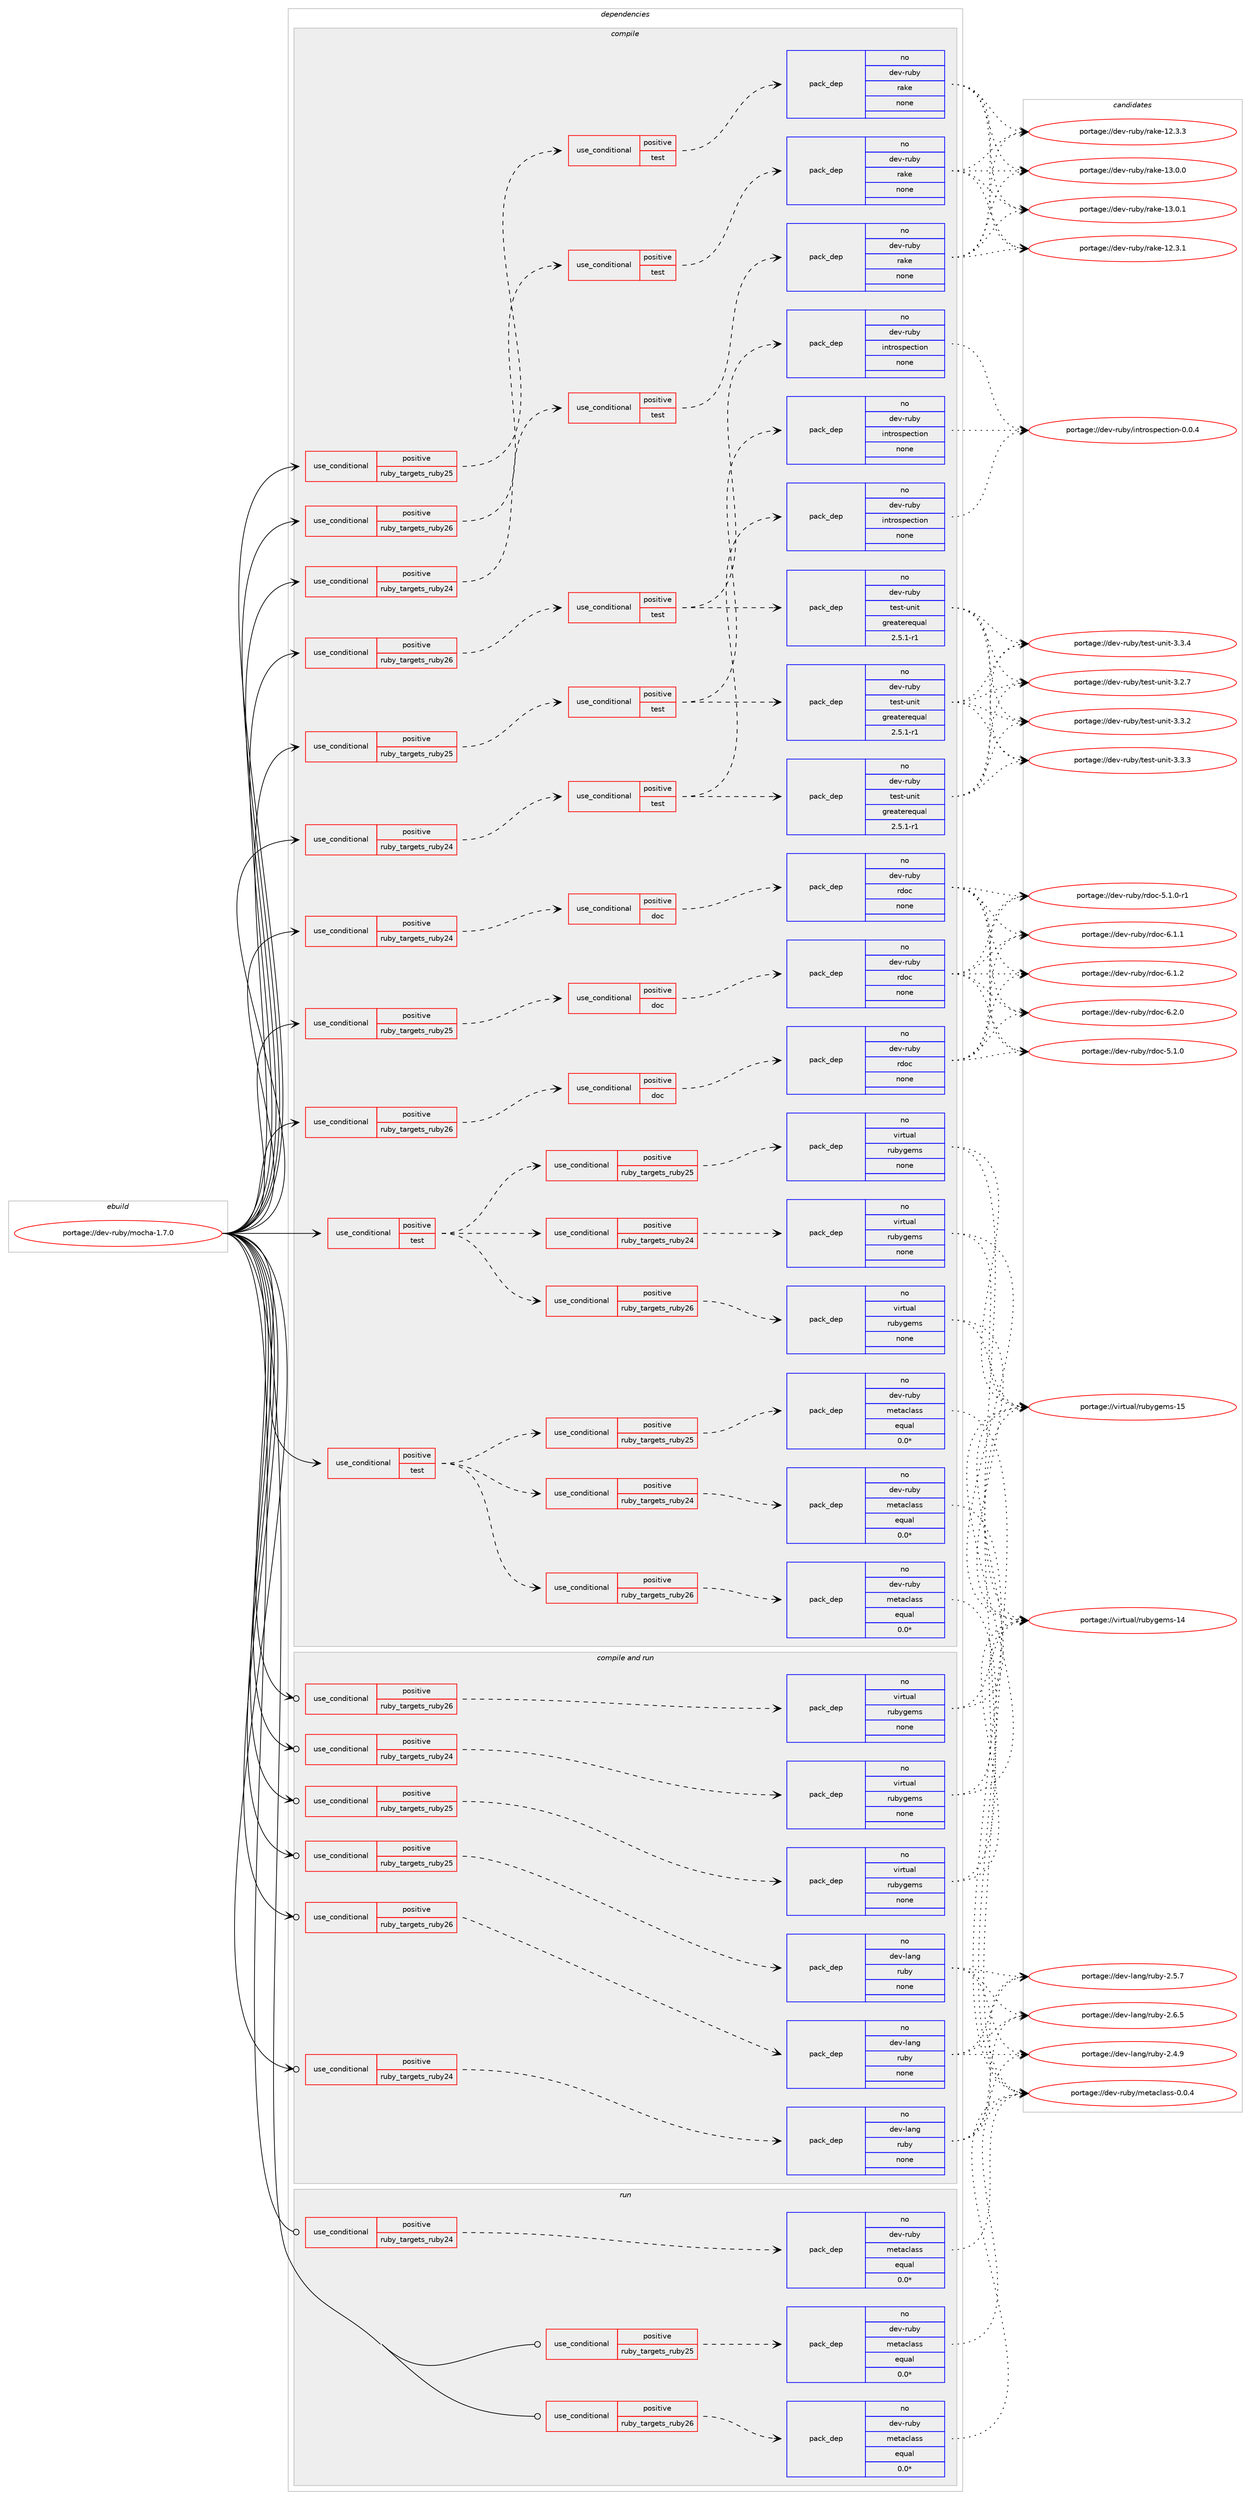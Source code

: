 digraph prolog {

# *************
# Graph options
# *************

newrank=true;
concentrate=true;
compound=true;
graph [rankdir=LR,fontname=Helvetica,fontsize=10,ranksep=1.5];#, ranksep=2.5, nodesep=0.2];
edge  [arrowhead=vee];
node  [fontname=Helvetica,fontsize=10];

# **********
# The ebuild
# **********

subgraph cluster_leftcol {
color=gray;
rank=same;
label=<<i>ebuild</i>>;
id [label="portage://dev-ruby/mocha-1.7.0", color=red, width=4, href="../dev-ruby/mocha-1.7.0.svg"];
}

# ****************
# The dependencies
# ****************

subgraph cluster_midcol {
color=gray;
label=<<i>dependencies</i>>;
subgraph cluster_compile {
fillcolor="#eeeeee";
style=filled;
label=<<i>compile</i>>;
subgraph cond56614 {
dependency229517 [label=<<TABLE BORDER="0" CELLBORDER="1" CELLSPACING="0" CELLPADDING="4"><TR><TD ROWSPAN="3" CELLPADDING="10">use_conditional</TD></TR><TR><TD>positive</TD></TR><TR><TD>ruby_targets_ruby24</TD></TR></TABLE>>, shape=none, color=red];
subgraph cond56615 {
dependency229518 [label=<<TABLE BORDER="0" CELLBORDER="1" CELLSPACING="0" CELLPADDING="4"><TR><TD ROWSPAN="3" CELLPADDING="10">use_conditional</TD></TR><TR><TD>positive</TD></TR><TR><TD>doc</TD></TR></TABLE>>, shape=none, color=red];
subgraph pack169405 {
dependency229519 [label=<<TABLE BORDER="0" CELLBORDER="1" CELLSPACING="0" CELLPADDING="4" WIDTH="220"><TR><TD ROWSPAN="6" CELLPADDING="30">pack_dep</TD></TR><TR><TD WIDTH="110">no</TD></TR><TR><TD>dev-ruby</TD></TR><TR><TD>rdoc</TD></TR><TR><TD>none</TD></TR><TR><TD></TD></TR></TABLE>>, shape=none, color=blue];
}
dependency229518:e -> dependency229519:w [weight=20,style="dashed",arrowhead="vee"];
}
dependency229517:e -> dependency229518:w [weight=20,style="dashed",arrowhead="vee"];
}
id:e -> dependency229517:w [weight=20,style="solid",arrowhead="vee"];
subgraph cond56616 {
dependency229520 [label=<<TABLE BORDER="0" CELLBORDER="1" CELLSPACING="0" CELLPADDING="4"><TR><TD ROWSPAN="3" CELLPADDING="10">use_conditional</TD></TR><TR><TD>positive</TD></TR><TR><TD>ruby_targets_ruby24</TD></TR></TABLE>>, shape=none, color=red];
subgraph cond56617 {
dependency229521 [label=<<TABLE BORDER="0" CELLBORDER="1" CELLSPACING="0" CELLPADDING="4"><TR><TD ROWSPAN="3" CELLPADDING="10">use_conditional</TD></TR><TR><TD>positive</TD></TR><TR><TD>test</TD></TR></TABLE>>, shape=none, color=red];
subgraph pack169406 {
dependency229522 [label=<<TABLE BORDER="0" CELLBORDER="1" CELLSPACING="0" CELLPADDING="4" WIDTH="220"><TR><TD ROWSPAN="6" CELLPADDING="30">pack_dep</TD></TR><TR><TD WIDTH="110">no</TD></TR><TR><TD>dev-ruby</TD></TR><TR><TD>rake</TD></TR><TR><TD>none</TD></TR><TR><TD></TD></TR></TABLE>>, shape=none, color=blue];
}
dependency229521:e -> dependency229522:w [weight=20,style="dashed",arrowhead="vee"];
}
dependency229520:e -> dependency229521:w [weight=20,style="dashed",arrowhead="vee"];
}
id:e -> dependency229520:w [weight=20,style="solid",arrowhead="vee"];
subgraph cond56618 {
dependency229523 [label=<<TABLE BORDER="0" CELLBORDER="1" CELLSPACING="0" CELLPADDING="4"><TR><TD ROWSPAN="3" CELLPADDING="10">use_conditional</TD></TR><TR><TD>positive</TD></TR><TR><TD>ruby_targets_ruby24</TD></TR></TABLE>>, shape=none, color=red];
subgraph cond56619 {
dependency229524 [label=<<TABLE BORDER="0" CELLBORDER="1" CELLSPACING="0" CELLPADDING="4"><TR><TD ROWSPAN="3" CELLPADDING="10">use_conditional</TD></TR><TR><TD>positive</TD></TR><TR><TD>test</TD></TR></TABLE>>, shape=none, color=red];
subgraph pack169407 {
dependency229525 [label=<<TABLE BORDER="0" CELLBORDER="1" CELLSPACING="0" CELLPADDING="4" WIDTH="220"><TR><TD ROWSPAN="6" CELLPADDING="30">pack_dep</TD></TR><TR><TD WIDTH="110">no</TD></TR><TR><TD>dev-ruby</TD></TR><TR><TD>test-unit</TD></TR><TR><TD>greaterequal</TD></TR><TR><TD>2.5.1-r1</TD></TR></TABLE>>, shape=none, color=blue];
}
dependency229524:e -> dependency229525:w [weight=20,style="dashed",arrowhead="vee"];
subgraph pack169408 {
dependency229526 [label=<<TABLE BORDER="0" CELLBORDER="1" CELLSPACING="0" CELLPADDING="4" WIDTH="220"><TR><TD ROWSPAN="6" CELLPADDING="30">pack_dep</TD></TR><TR><TD WIDTH="110">no</TD></TR><TR><TD>dev-ruby</TD></TR><TR><TD>introspection</TD></TR><TR><TD>none</TD></TR><TR><TD></TD></TR></TABLE>>, shape=none, color=blue];
}
dependency229524:e -> dependency229526:w [weight=20,style="dashed",arrowhead="vee"];
}
dependency229523:e -> dependency229524:w [weight=20,style="dashed",arrowhead="vee"];
}
id:e -> dependency229523:w [weight=20,style="solid",arrowhead="vee"];
subgraph cond56620 {
dependency229527 [label=<<TABLE BORDER="0" CELLBORDER="1" CELLSPACING="0" CELLPADDING="4"><TR><TD ROWSPAN="3" CELLPADDING="10">use_conditional</TD></TR><TR><TD>positive</TD></TR><TR><TD>ruby_targets_ruby25</TD></TR></TABLE>>, shape=none, color=red];
subgraph cond56621 {
dependency229528 [label=<<TABLE BORDER="0" CELLBORDER="1" CELLSPACING="0" CELLPADDING="4"><TR><TD ROWSPAN="3" CELLPADDING="10">use_conditional</TD></TR><TR><TD>positive</TD></TR><TR><TD>doc</TD></TR></TABLE>>, shape=none, color=red];
subgraph pack169409 {
dependency229529 [label=<<TABLE BORDER="0" CELLBORDER="1" CELLSPACING="0" CELLPADDING="4" WIDTH="220"><TR><TD ROWSPAN="6" CELLPADDING="30">pack_dep</TD></TR><TR><TD WIDTH="110">no</TD></TR><TR><TD>dev-ruby</TD></TR><TR><TD>rdoc</TD></TR><TR><TD>none</TD></TR><TR><TD></TD></TR></TABLE>>, shape=none, color=blue];
}
dependency229528:e -> dependency229529:w [weight=20,style="dashed",arrowhead="vee"];
}
dependency229527:e -> dependency229528:w [weight=20,style="dashed",arrowhead="vee"];
}
id:e -> dependency229527:w [weight=20,style="solid",arrowhead="vee"];
subgraph cond56622 {
dependency229530 [label=<<TABLE BORDER="0" CELLBORDER="1" CELLSPACING="0" CELLPADDING="4"><TR><TD ROWSPAN="3" CELLPADDING="10">use_conditional</TD></TR><TR><TD>positive</TD></TR><TR><TD>ruby_targets_ruby25</TD></TR></TABLE>>, shape=none, color=red];
subgraph cond56623 {
dependency229531 [label=<<TABLE BORDER="0" CELLBORDER="1" CELLSPACING="0" CELLPADDING="4"><TR><TD ROWSPAN="3" CELLPADDING="10">use_conditional</TD></TR><TR><TD>positive</TD></TR><TR><TD>test</TD></TR></TABLE>>, shape=none, color=red];
subgraph pack169410 {
dependency229532 [label=<<TABLE BORDER="0" CELLBORDER="1" CELLSPACING="0" CELLPADDING="4" WIDTH="220"><TR><TD ROWSPAN="6" CELLPADDING="30">pack_dep</TD></TR><TR><TD WIDTH="110">no</TD></TR><TR><TD>dev-ruby</TD></TR><TR><TD>rake</TD></TR><TR><TD>none</TD></TR><TR><TD></TD></TR></TABLE>>, shape=none, color=blue];
}
dependency229531:e -> dependency229532:w [weight=20,style="dashed",arrowhead="vee"];
}
dependency229530:e -> dependency229531:w [weight=20,style="dashed",arrowhead="vee"];
}
id:e -> dependency229530:w [weight=20,style="solid",arrowhead="vee"];
subgraph cond56624 {
dependency229533 [label=<<TABLE BORDER="0" CELLBORDER="1" CELLSPACING="0" CELLPADDING="4"><TR><TD ROWSPAN="3" CELLPADDING="10">use_conditional</TD></TR><TR><TD>positive</TD></TR><TR><TD>ruby_targets_ruby25</TD></TR></TABLE>>, shape=none, color=red];
subgraph cond56625 {
dependency229534 [label=<<TABLE BORDER="0" CELLBORDER="1" CELLSPACING="0" CELLPADDING="4"><TR><TD ROWSPAN="3" CELLPADDING="10">use_conditional</TD></TR><TR><TD>positive</TD></TR><TR><TD>test</TD></TR></TABLE>>, shape=none, color=red];
subgraph pack169411 {
dependency229535 [label=<<TABLE BORDER="0" CELLBORDER="1" CELLSPACING="0" CELLPADDING="4" WIDTH="220"><TR><TD ROWSPAN="6" CELLPADDING="30">pack_dep</TD></TR><TR><TD WIDTH="110">no</TD></TR><TR><TD>dev-ruby</TD></TR><TR><TD>test-unit</TD></TR><TR><TD>greaterequal</TD></TR><TR><TD>2.5.1-r1</TD></TR></TABLE>>, shape=none, color=blue];
}
dependency229534:e -> dependency229535:w [weight=20,style="dashed",arrowhead="vee"];
subgraph pack169412 {
dependency229536 [label=<<TABLE BORDER="0" CELLBORDER="1" CELLSPACING="0" CELLPADDING="4" WIDTH="220"><TR><TD ROWSPAN="6" CELLPADDING="30">pack_dep</TD></TR><TR><TD WIDTH="110">no</TD></TR><TR><TD>dev-ruby</TD></TR><TR><TD>introspection</TD></TR><TR><TD>none</TD></TR><TR><TD></TD></TR></TABLE>>, shape=none, color=blue];
}
dependency229534:e -> dependency229536:w [weight=20,style="dashed",arrowhead="vee"];
}
dependency229533:e -> dependency229534:w [weight=20,style="dashed",arrowhead="vee"];
}
id:e -> dependency229533:w [weight=20,style="solid",arrowhead="vee"];
subgraph cond56626 {
dependency229537 [label=<<TABLE BORDER="0" CELLBORDER="1" CELLSPACING="0" CELLPADDING="4"><TR><TD ROWSPAN="3" CELLPADDING="10">use_conditional</TD></TR><TR><TD>positive</TD></TR><TR><TD>ruby_targets_ruby26</TD></TR></TABLE>>, shape=none, color=red];
subgraph cond56627 {
dependency229538 [label=<<TABLE BORDER="0" CELLBORDER="1" CELLSPACING="0" CELLPADDING="4"><TR><TD ROWSPAN="3" CELLPADDING="10">use_conditional</TD></TR><TR><TD>positive</TD></TR><TR><TD>doc</TD></TR></TABLE>>, shape=none, color=red];
subgraph pack169413 {
dependency229539 [label=<<TABLE BORDER="0" CELLBORDER="1" CELLSPACING="0" CELLPADDING="4" WIDTH="220"><TR><TD ROWSPAN="6" CELLPADDING="30">pack_dep</TD></TR><TR><TD WIDTH="110">no</TD></TR><TR><TD>dev-ruby</TD></TR><TR><TD>rdoc</TD></TR><TR><TD>none</TD></TR><TR><TD></TD></TR></TABLE>>, shape=none, color=blue];
}
dependency229538:e -> dependency229539:w [weight=20,style="dashed",arrowhead="vee"];
}
dependency229537:e -> dependency229538:w [weight=20,style="dashed",arrowhead="vee"];
}
id:e -> dependency229537:w [weight=20,style="solid",arrowhead="vee"];
subgraph cond56628 {
dependency229540 [label=<<TABLE BORDER="0" CELLBORDER="1" CELLSPACING="0" CELLPADDING="4"><TR><TD ROWSPAN="3" CELLPADDING="10">use_conditional</TD></TR><TR><TD>positive</TD></TR><TR><TD>ruby_targets_ruby26</TD></TR></TABLE>>, shape=none, color=red];
subgraph cond56629 {
dependency229541 [label=<<TABLE BORDER="0" CELLBORDER="1" CELLSPACING="0" CELLPADDING="4"><TR><TD ROWSPAN="3" CELLPADDING="10">use_conditional</TD></TR><TR><TD>positive</TD></TR><TR><TD>test</TD></TR></TABLE>>, shape=none, color=red];
subgraph pack169414 {
dependency229542 [label=<<TABLE BORDER="0" CELLBORDER="1" CELLSPACING="0" CELLPADDING="4" WIDTH="220"><TR><TD ROWSPAN="6" CELLPADDING="30">pack_dep</TD></TR><TR><TD WIDTH="110">no</TD></TR><TR><TD>dev-ruby</TD></TR><TR><TD>rake</TD></TR><TR><TD>none</TD></TR><TR><TD></TD></TR></TABLE>>, shape=none, color=blue];
}
dependency229541:e -> dependency229542:w [weight=20,style="dashed",arrowhead="vee"];
}
dependency229540:e -> dependency229541:w [weight=20,style="dashed",arrowhead="vee"];
}
id:e -> dependency229540:w [weight=20,style="solid",arrowhead="vee"];
subgraph cond56630 {
dependency229543 [label=<<TABLE BORDER="0" CELLBORDER="1" CELLSPACING="0" CELLPADDING="4"><TR><TD ROWSPAN="3" CELLPADDING="10">use_conditional</TD></TR><TR><TD>positive</TD></TR><TR><TD>ruby_targets_ruby26</TD></TR></TABLE>>, shape=none, color=red];
subgraph cond56631 {
dependency229544 [label=<<TABLE BORDER="0" CELLBORDER="1" CELLSPACING="0" CELLPADDING="4"><TR><TD ROWSPAN="3" CELLPADDING="10">use_conditional</TD></TR><TR><TD>positive</TD></TR><TR><TD>test</TD></TR></TABLE>>, shape=none, color=red];
subgraph pack169415 {
dependency229545 [label=<<TABLE BORDER="0" CELLBORDER="1" CELLSPACING="0" CELLPADDING="4" WIDTH="220"><TR><TD ROWSPAN="6" CELLPADDING="30">pack_dep</TD></TR><TR><TD WIDTH="110">no</TD></TR><TR><TD>dev-ruby</TD></TR><TR><TD>test-unit</TD></TR><TR><TD>greaterequal</TD></TR><TR><TD>2.5.1-r1</TD></TR></TABLE>>, shape=none, color=blue];
}
dependency229544:e -> dependency229545:w [weight=20,style="dashed",arrowhead="vee"];
subgraph pack169416 {
dependency229546 [label=<<TABLE BORDER="0" CELLBORDER="1" CELLSPACING="0" CELLPADDING="4" WIDTH="220"><TR><TD ROWSPAN="6" CELLPADDING="30">pack_dep</TD></TR><TR><TD WIDTH="110">no</TD></TR><TR><TD>dev-ruby</TD></TR><TR><TD>introspection</TD></TR><TR><TD>none</TD></TR><TR><TD></TD></TR></TABLE>>, shape=none, color=blue];
}
dependency229544:e -> dependency229546:w [weight=20,style="dashed",arrowhead="vee"];
}
dependency229543:e -> dependency229544:w [weight=20,style="dashed",arrowhead="vee"];
}
id:e -> dependency229543:w [weight=20,style="solid",arrowhead="vee"];
subgraph cond56632 {
dependency229547 [label=<<TABLE BORDER="0" CELLBORDER="1" CELLSPACING="0" CELLPADDING="4"><TR><TD ROWSPAN="3" CELLPADDING="10">use_conditional</TD></TR><TR><TD>positive</TD></TR><TR><TD>test</TD></TR></TABLE>>, shape=none, color=red];
subgraph cond56633 {
dependency229548 [label=<<TABLE BORDER="0" CELLBORDER="1" CELLSPACING="0" CELLPADDING="4"><TR><TD ROWSPAN="3" CELLPADDING="10">use_conditional</TD></TR><TR><TD>positive</TD></TR><TR><TD>ruby_targets_ruby24</TD></TR></TABLE>>, shape=none, color=red];
subgraph pack169417 {
dependency229549 [label=<<TABLE BORDER="0" CELLBORDER="1" CELLSPACING="0" CELLPADDING="4" WIDTH="220"><TR><TD ROWSPAN="6" CELLPADDING="30">pack_dep</TD></TR><TR><TD WIDTH="110">no</TD></TR><TR><TD>dev-ruby</TD></TR><TR><TD>metaclass</TD></TR><TR><TD>equal</TD></TR><TR><TD>0.0*</TD></TR></TABLE>>, shape=none, color=blue];
}
dependency229548:e -> dependency229549:w [weight=20,style="dashed",arrowhead="vee"];
}
dependency229547:e -> dependency229548:w [weight=20,style="dashed",arrowhead="vee"];
subgraph cond56634 {
dependency229550 [label=<<TABLE BORDER="0" CELLBORDER="1" CELLSPACING="0" CELLPADDING="4"><TR><TD ROWSPAN="3" CELLPADDING="10">use_conditional</TD></TR><TR><TD>positive</TD></TR><TR><TD>ruby_targets_ruby25</TD></TR></TABLE>>, shape=none, color=red];
subgraph pack169418 {
dependency229551 [label=<<TABLE BORDER="0" CELLBORDER="1" CELLSPACING="0" CELLPADDING="4" WIDTH="220"><TR><TD ROWSPAN="6" CELLPADDING="30">pack_dep</TD></TR><TR><TD WIDTH="110">no</TD></TR><TR><TD>dev-ruby</TD></TR><TR><TD>metaclass</TD></TR><TR><TD>equal</TD></TR><TR><TD>0.0*</TD></TR></TABLE>>, shape=none, color=blue];
}
dependency229550:e -> dependency229551:w [weight=20,style="dashed",arrowhead="vee"];
}
dependency229547:e -> dependency229550:w [weight=20,style="dashed",arrowhead="vee"];
subgraph cond56635 {
dependency229552 [label=<<TABLE BORDER="0" CELLBORDER="1" CELLSPACING="0" CELLPADDING="4"><TR><TD ROWSPAN="3" CELLPADDING="10">use_conditional</TD></TR><TR><TD>positive</TD></TR><TR><TD>ruby_targets_ruby26</TD></TR></TABLE>>, shape=none, color=red];
subgraph pack169419 {
dependency229553 [label=<<TABLE BORDER="0" CELLBORDER="1" CELLSPACING="0" CELLPADDING="4" WIDTH="220"><TR><TD ROWSPAN="6" CELLPADDING="30">pack_dep</TD></TR><TR><TD WIDTH="110">no</TD></TR><TR><TD>dev-ruby</TD></TR><TR><TD>metaclass</TD></TR><TR><TD>equal</TD></TR><TR><TD>0.0*</TD></TR></TABLE>>, shape=none, color=blue];
}
dependency229552:e -> dependency229553:w [weight=20,style="dashed",arrowhead="vee"];
}
dependency229547:e -> dependency229552:w [weight=20,style="dashed",arrowhead="vee"];
}
id:e -> dependency229547:w [weight=20,style="solid",arrowhead="vee"];
subgraph cond56636 {
dependency229554 [label=<<TABLE BORDER="0" CELLBORDER="1" CELLSPACING="0" CELLPADDING="4"><TR><TD ROWSPAN="3" CELLPADDING="10">use_conditional</TD></TR><TR><TD>positive</TD></TR><TR><TD>test</TD></TR></TABLE>>, shape=none, color=red];
subgraph cond56637 {
dependency229555 [label=<<TABLE BORDER="0" CELLBORDER="1" CELLSPACING="0" CELLPADDING="4"><TR><TD ROWSPAN="3" CELLPADDING="10">use_conditional</TD></TR><TR><TD>positive</TD></TR><TR><TD>ruby_targets_ruby24</TD></TR></TABLE>>, shape=none, color=red];
subgraph pack169420 {
dependency229556 [label=<<TABLE BORDER="0" CELLBORDER="1" CELLSPACING="0" CELLPADDING="4" WIDTH="220"><TR><TD ROWSPAN="6" CELLPADDING="30">pack_dep</TD></TR><TR><TD WIDTH="110">no</TD></TR><TR><TD>virtual</TD></TR><TR><TD>rubygems</TD></TR><TR><TD>none</TD></TR><TR><TD></TD></TR></TABLE>>, shape=none, color=blue];
}
dependency229555:e -> dependency229556:w [weight=20,style="dashed",arrowhead="vee"];
}
dependency229554:e -> dependency229555:w [weight=20,style="dashed",arrowhead="vee"];
subgraph cond56638 {
dependency229557 [label=<<TABLE BORDER="0" CELLBORDER="1" CELLSPACING="0" CELLPADDING="4"><TR><TD ROWSPAN="3" CELLPADDING="10">use_conditional</TD></TR><TR><TD>positive</TD></TR><TR><TD>ruby_targets_ruby25</TD></TR></TABLE>>, shape=none, color=red];
subgraph pack169421 {
dependency229558 [label=<<TABLE BORDER="0" CELLBORDER="1" CELLSPACING="0" CELLPADDING="4" WIDTH="220"><TR><TD ROWSPAN="6" CELLPADDING="30">pack_dep</TD></TR><TR><TD WIDTH="110">no</TD></TR><TR><TD>virtual</TD></TR><TR><TD>rubygems</TD></TR><TR><TD>none</TD></TR><TR><TD></TD></TR></TABLE>>, shape=none, color=blue];
}
dependency229557:e -> dependency229558:w [weight=20,style="dashed",arrowhead="vee"];
}
dependency229554:e -> dependency229557:w [weight=20,style="dashed",arrowhead="vee"];
subgraph cond56639 {
dependency229559 [label=<<TABLE BORDER="0" CELLBORDER="1" CELLSPACING="0" CELLPADDING="4"><TR><TD ROWSPAN="3" CELLPADDING="10">use_conditional</TD></TR><TR><TD>positive</TD></TR><TR><TD>ruby_targets_ruby26</TD></TR></TABLE>>, shape=none, color=red];
subgraph pack169422 {
dependency229560 [label=<<TABLE BORDER="0" CELLBORDER="1" CELLSPACING="0" CELLPADDING="4" WIDTH="220"><TR><TD ROWSPAN="6" CELLPADDING="30">pack_dep</TD></TR><TR><TD WIDTH="110">no</TD></TR><TR><TD>virtual</TD></TR><TR><TD>rubygems</TD></TR><TR><TD>none</TD></TR><TR><TD></TD></TR></TABLE>>, shape=none, color=blue];
}
dependency229559:e -> dependency229560:w [weight=20,style="dashed",arrowhead="vee"];
}
dependency229554:e -> dependency229559:w [weight=20,style="dashed",arrowhead="vee"];
}
id:e -> dependency229554:w [weight=20,style="solid",arrowhead="vee"];
}
subgraph cluster_compileandrun {
fillcolor="#eeeeee";
style=filled;
label=<<i>compile and run</i>>;
subgraph cond56640 {
dependency229561 [label=<<TABLE BORDER="0" CELLBORDER="1" CELLSPACING="0" CELLPADDING="4"><TR><TD ROWSPAN="3" CELLPADDING="10">use_conditional</TD></TR><TR><TD>positive</TD></TR><TR><TD>ruby_targets_ruby24</TD></TR></TABLE>>, shape=none, color=red];
subgraph pack169423 {
dependency229562 [label=<<TABLE BORDER="0" CELLBORDER="1" CELLSPACING="0" CELLPADDING="4" WIDTH="220"><TR><TD ROWSPAN="6" CELLPADDING="30">pack_dep</TD></TR><TR><TD WIDTH="110">no</TD></TR><TR><TD>dev-lang</TD></TR><TR><TD>ruby</TD></TR><TR><TD>none</TD></TR><TR><TD></TD></TR></TABLE>>, shape=none, color=blue];
}
dependency229561:e -> dependency229562:w [weight=20,style="dashed",arrowhead="vee"];
}
id:e -> dependency229561:w [weight=20,style="solid",arrowhead="odotvee"];
subgraph cond56641 {
dependency229563 [label=<<TABLE BORDER="0" CELLBORDER="1" CELLSPACING="0" CELLPADDING="4"><TR><TD ROWSPAN="3" CELLPADDING="10">use_conditional</TD></TR><TR><TD>positive</TD></TR><TR><TD>ruby_targets_ruby24</TD></TR></TABLE>>, shape=none, color=red];
subgraph pack169424 {
dependency229564 [label=<<TABLE BORDER="0" CELLBORDER="1" CELLSPACING="0" CELLPADDING="4" WIDTH="220"><TR><TD ROWSPAN="6" CELLPADDING="30">pack_dep</TD></TR><TR><TD WIDTH="110">no</TD></TR><TR><TD>virtual</TD></TR><TR><TD>rubygems</TD></TR><TR><TD>none</TD></TR><TR><TD></TD></TR></TABLE>>, shape=none, color=blue];
}
dependency229563:e -> dependency229564:w [weight=20,style="dashed",arrowhead="vee"];
}
id:e -> dependency229563:w [weight=20,style="solid",arrowhead="odotvee"];
subgraph cond56642 {
dependency229565 [label=<<TABLE BORDER="0" CELLBORDER="1" CELLSPACING="0" CELLPADDING="4"><TR><TD ROWSPAN="3" CELLPADDING="10">use_conditional</TD></TR><TR><TD>positive</TD></TR><TR><TD>ruby_targets_ruby25</TD></TR></TABLE>>, shape=none, color=red];
subgraph pack169425 {
dependency229566 [label=<<TABLE BORDER="0" CELLBORDER="1" CELLSPACING="0" CELLPADDING="4" WIDTH="220"><TR><TD ROWSPAN="6" CELLPADDING="30">pack_dep</TD></TR><TR><TD WIDTH="110">no</TD></TR><TR><TD>dev-lang</TD></TR><TR><TD>ruby</TD></TR><TR><TD>none</TD></TR><TR><TD></TD></TR></TABLE>>, shape=none, color=blue];
}
dependency229565:e -> dependency229566:w [weight=20,style="dashed",arrowhead="vee"];
}
id:e -> dependency229565:w [weight=20,style="solid",arrowhead="odotvee"];
subgraph cond56643 {
dependency229567 [label=<<TABLE BORDER="0" CELLBORDER="1" CELLSPACING="0" CELLPADDING="4"><TR><TD ROWSPAN="3" CELLPADDING="10">use_conditional</TD></TR><TR><TD>positive</TD></TR><TR><TD>ruby_targets_ruby25</TD></TR></TABLE>>, shape=none, color=red];
subgraph pack169426 {
dependency229568 [label=<<TABLE BORDER="0" CELLBORDER="1" CELLSPACING="0" CELLPADDING="4" WIDTH="220"><TR><TD ROWSPAN="6" CELLPADDING="30">pack_dep</TD></TR><TR><TD WIDTH="110">no</TD></TR><TR><TD>virtual</TD></TR><TR><TD>rubygems</TD></TR><TR><TD>none</TD></TR><TR><TD></TD></TR></TABLE>>, shape=none, color=blue];
}
dependency229567:e -> dependency229568:w [weight=20,style="dashed",arrowhead="vee"];
}
id:e -> dependency229567:w [weight=20,style="solid",arrowhead="odotvee"];
subgraph cond56644 {
dependency229569 [label=<<TABLE BORDER="0" CELLBORDER="1" CELLSPACING="0" CELLPADDING="4"><TR><TD ROWSPAN="3" CELLPADDING="10">use_conditional</TD></TR><TR><TD>positive</TD></TR><TR><TD>ruby_targets_ruby26</TD></TR></TABLE>>, shape=none, color=red];
subgraph pack169427 {
dependency229570 [label=<<TABLE BORDER="0" CELLBORDER="1" CELLSPACING="0" CELLPADDING="4" WIDTH="220"><TR><TD ROWSPAN="6" CELLPADDING="30">pack_dep</TD></TR><TR><TD WIDTH="110">no</TD></TR><TR><TD>dev-lang</TD></TR><TR><TD>ruby</TD></TR><TR><TD>none</TD></TR><TR><TD></TD></TR></TABLE>>, shape=none, color=blue];
}
dependency229569:e -> dependency229570:w [weight=20,style="dashed",arrowhead="vee"];
}
id:e -> dependency229569:w [weight=20,style="solid",arrowhead="odotvee"];
subgraph cond56645 {
dependency229571 [label=<<TABLE BORDER="0" CELLBORDER="1" CELLSPACING="0" CELLPADDING="4"><TR><TD ROWSPAN="3" CELLPADDING="10">use_conditional</TD></TR><TR><TD>positive</TD></TR><TR><TD>ruby_targets_ruby26</TD></TR></TABLE>>, shape=none, color=red];
subgraph pack169428 {
dependency229572 [label=<<TABLE BORDER="0" CELLBORDER="1" CELLSPACING="0" CELLPADDING="4" WIDTH="220"><TR><TD ROWSPAN="6" CELLPADDING="30">pack_dep</TD></TR><TR><TD WIDTH="110">no</TD></TR><TR><TD>virtual</TD></TR><TR><TD>rubygems</TD></TR><TR><TD>none</TD></TR><TR><TD></TD></TR></TABLE>>, shape=none, color=blue];
}
dependency229571:e -> dependency229572:w [weight=20,style="dashed",arrowhead="vee"];
}
id:e -> dependency229571:w [weight=20,style="solid",arrowhead="odotvee"];
}
subgraph cluster_run {
fillcolor="#eeeeee";
style=filled;
label=<<i>run</i>>;
subgraph cond56646 {
dependency229573 [label=<<TABLE BORDER="0" CELLBORDER="1" CELLSPACING="0" CELLPADDING="4"><TR><TD ROWSPAN="3" CELLPADDING="10">use_conditional</TD></TR><TR><TD>positive</TD></TR><TR><TD>ruby_targets_ruby24</TD></TR></TABLE>>, shape=none, color=red];
subgraph pack169429 {
dependency229574 [label=<<TABLE BORDER="0" CELLBORDER="1" CELLSPACING="0" CELLPADDING="4" WIDTH="220"><TR><TD ROWSPAN="6" CELLPADDING="30">pack_dep</TD></TR><TR><TD WIDTH="110">no</TD></TR><TR><TD>dev-ruby</TD></TR><TR><TD>metaclass</TD></TR><TR><TD>equal</TD></TR><TR><TD>0.0*</TD></TR></TABLE>>, shape=none, color=blue];
}
dependency229573:e -> dependency229574:w [weight=20,style="dashed",arrowhead="vee"];
}
id:e -> dependency229573:w [weight=20,style="solid",arrowhead="odot"];
subgraph cond56647 {
dependency229575 [label=<<TABLE BORDER="0" CELLBORDER="1" CELLSPACING="0" CELLPADDING="4"><TR><TD ROWSPAN="3" CELLPADDING="10">use_conditional</TD></TR><TR><TD>positive</TD></TR><TR><TD>ruby_targets_ruby25</TD></TR></TABLE>>, shape=none, color=red];
subgraph pack169430 {
dependency229576 [label=<<TABLE BORDER="0" CELLBORDER="1" CELLSPACING="0" CELLPADDING="4" WIDTH="220"><TR><TD ROWSPAN="6" CELLPADDING="30">pack_dep</TD></TR><TR><TD WIDTH="110">no</TD></TR><TR><TD>dev-ruby</TD></TR><TR><TD>metaclass</TD></TR><TR><TD>equal</TD></TR><TR><TD>0.0*</TD></TR></TABLE>>, shape=none, color=blue];
}
dependency229575:e -> dependency229576:w [weight=20,style="dashed",arrowhead="vee"];
}
id:e -> dependency229575:w [weight=20,style="solid",arrowhead="odot"];
subgraph cond56648 {
dependency229577 [label=<<TABLE BORDER="0" CELLBORDER="1" CELLSPACING="0" CELLPADDING="4"><TR><TD ROWSPAN="3" CELLPADDING="10">use_conditional</TD></TR><TR><TD>positive</TD></TR><TR><TD>ruby_targets_ruby26</TD></TR></TABLE>>, shape=none, color=red];
subgraph pack169431 {
dependency229578 [label=<<TABLE BORDER="0" CELLBORDER="1" CELLSPACING="0" CELLPADDING="4" WIDTH="220"><TR><TD ROWSPAN="6" CELLPADDING="30">pack_dep</TD></TR><TR><TD WIDTH="110">no</TD></TR><TR><TD>dev-ruby</TD></TR><TR><TD>metaclass</TD></TR><TR><TD>equal</TD></TR><TR><TD>0.0*</TD></TR></TABLE>>, shape=none, color=blue];
}
dependency229577:e -> dependency229578:w [weight=20,style="dashed",arrowhead="vee"];
}
id:e -> dependency229577:w [weight=20,style="solid",arrowhead="odot"];
}
}

# **************
# The candidates
# **************

subgraph cluster_choices {
rank=same;
color=gray;
label=<<i>candidates</i>>;

subgraph choice169405 {
color=black;
nodesep=1;
choiceportage10010111845114117981214711410011199455346494648 [label="portage://dev-ruby/rdoc-5.1.0", color=red, width=4,href="../dev-ruby/rdoc-5.1.0.svg"];
choiceportage100101118451141179812147114100111994553464946484511449 [label="portage://dev-ruby/rdoc-5.1.0-r1", color=red, width=4,href="../dev-ruby/rdoc-5.1.0-r1.svg"];
choiceportage10010111845114117981214711410011199455446494649 [label="portage://dev-ruby/rdoc-6.1.1", color=red, width=4,href="../dev-ruby/rdoc-6.1.1.svg"];
choiceportage10010111845114117981214711410011199455446494650 [label="portage://dev-ruby/rdoc-6.1.2", color=red, width=4,href="../dev-ruby/rdoc-6.1.2.svg"];
choiceportage10010111845114117981214711410011199455446504648 [label="portage://dev-ruby/rdoc-6.2.0", color=red, width=4,href="../dev-ruby/rdoc-6.2.0.svg"];
dependency229519:e -> choiceportage10010111845114117981214711410011199455346494648:w [style=dotted,weight="100"];
dependency229519:e -> choiceportage100101118451141179812147114100111994553464946484511449:w [style=dotted,weight="100"];
dependency229519:e -> choiceportage10010111845114117981214711410011199455446494649:w [style=dotted,weight="100"];
dependency229519:e -> choiceportage10010111845114117981214711410011199455446494650:w [style=dotted,weight="100"];
dependency229519:e -> choiceportage10010111845114117981214711410011199455446504648:w [style=dotted,weight="100"];
}
subgraph choice169406 {
color=black;
nodesep=1;
choiceportage1001011184511411798121471149710710145495046514649 [label="portage://dev-ruby/rake-12.3.1", color=red, width=4,href="../dev-ruby/rake-12.3.1.svg"];
choiceportage1001011184511411798121471149710710145495046514651 [label="portage://dev-ruby/rake-12.3.3", color=red, width=4,href="../dev-ruby/rake-12.3.3.svg"];
choiceportage1001011184511411798121471149710710145495146484648 [label="portage://dev-ruby/rake-13.0.0", color=red, width=4,href="../dev-ruby/rake-13.0.0.svg"];
choiceportage1001011184511411798121471149710710145495146484649 [label="portage://dev-ruby/rake-13.0.1", color=red, width=4,href="../dev-ruby/rake-13.0.1.svg"];
dependency229522:e -> choiceportage1001011184511411798121471149710710145495046514649:w [style=dotted,weight="100"];
dependency229522:e -> choiceportage1001011184511411798121471149710710145495046514651:w [style=dotted,weight="100"];
dependency229522:e -> choiceportage1001011184511411798121471149710710145495146484648:w [style=dotted,weight="100"];
dependency229522:e -> choiceportage1001011184511411798121471149710710145495146484649:w [style=dotted,weight="100"];
}
subgraph choice169407 {
color=black;
nodesep=1;
choiceportage10010111845114117981214711610111511645117110105116455146504655 [label="portage://dev-ruby/test-unit-3.2.7", color=red, width=4,href="../dev-ruby/test-unit-3.2.7.svg"];
choiceportage10010111845114117981214711610111511645117110105116455146514650 [label="portage://dev-ruby/test-unit-3.3.2", color=red, width=4,href="../dev-ruby/test-unit-3.3.2.svg"];
choiceportage10010111845114117981214711610111511645117110105116455146514651 [label="portage://dev-ruby/test-unit-3.3.3", color=red, width=4,href="../dev-ruby/test-unit-3.3.3.svg"];
choiceportage10010111845114117981214711610111511645117110105116455146514652 [label="portage://dev-ruby/test-unit-3.3.4", color=red, width=4,href="../dev-ruby/test-unit-3.3.4.svg"];
dependency229525:e -> choiceportage10010111845114117981214711610111511645117110105116455146504655:w [style=dotted,weight="100"];
dependency229525:e -> choiceportage10010111845114117981214711610111511645117110105116455146514650:w [style=dotted,weight="100"];
dependency229525:e -> choiceportage10010111845114117981214711610111511645117110105116455146514651:w [style=dotted,weight="100"];
dependency229525:e -> choiceportage10010111845114117981214711610111511645117110105116455146514652:w [style=dotted,weight="100"];
}
subgraph choice169408 {
color=black;
nodesep=1;
choiceportage10010111845114117981214710511011611411111511210199116105111110454846484652 [label="portage://dev-ruby/introspection-0.0.4", color=red, width=4,href="../dev-ruby/introspection-0.0.4.svg"];
dependency229526:e -> choiceportage10010111845114117981214710511011611411111511210199116105111110454846484652:w [style=dotted,weight="100"];
}
subgraph choice169409 {
color=black;
nodesep=1;
choiceportage10010111845114117981214711410011199455346494648 [label="portage://dev-ruby/rdoc-5.1.0", color=red, width=4,href="../dev-ruby/rdoc-5.1.0.svg"];
choiceportage100101118451141179812147114100111994553464946484511449 [label="portage://dev-ruby/rdoc-5.1.0-r1", color=red, width=4,href="../dev-ruby/rdoc-5.1.0-r1.svg"];
choiceportage10010111845114117981214711410011199455446494649 [label="portage://dev-ruby/rdoc-6.1.1", color=red, width=4,href="../dev-ruby/rdoc-6.1.1.svg"];
choiceportage10010111845114117981214711410011199455446494650 [label="portage://dev-ruby/rdoc-6.1.2", color=red, width=4,href="../dev-ruby/rdoc-6.1.2.svg"];
choiceportage10010111845114117981214711410011199455446504648 [label="portage://dev-ruby/rdoc-6.2.0", color=red, width=4,href="../dev-ruby/rdoc-6.2.0.svg"];
dependency229529:e -> choiceportage10010111845114117981214711410011199455346494648:w [style=dotted,weight="100"];
dependency229529:e -> choiceportage100101118451141179812147114100111994553464946484511449:w [style=dotted,weight="100"];
dependency229529:e -> choiceportage10010111845114117981214711410011199455446494649:w [style=dotted,weight="100"];
dependency229529:e -> choiceportage10010111845114117981214711410011199455446494650:w [style=dotted,weight="100"];
dependency229529:e -> choiceportage10010111845114117981214711410011199455446504648:w [style=dotted,weight="100"];
}
subgraph choice169410 {
color=black;
nodesep=1;
choiceportage1001011184511411798121471149710710145495046514649 [label="portage://dev-ruby/rake-12.3.1", color=red, width=4,href="../dev-ruby/rake-12.3.1.svg"];
choiceportage1001011184511411798121471149710710145495046514651 [label="portage://dev-ruby/rake-12.3.3", color=red, width=4,href="../dev-ruby/rake-12.3.3.svg"];
choiceportage1001011184511411798121471149710710145495146484648 [label="portage://dev-ruby/rake-13.0.0", color=red, width=4,href="../dev-ruby/rake-13.0.0.svg"];
choiceportage1001011184511411798121471149710710145495146484649 [label="portage://dev-ruby/rake-13.0.1", color=red, width=4,href="../dev-ruby/rake-13.0.1.svg"];
dependency229532:e -> choiceportage1001011184511411798121471149710710145495046514649:w [style=dotted,weight="100"];
dependency229532:e -> choiceportage1001011184511411798121471149710710145495046514651:w [style=dotted,weight="100"];
dependency229532:e -> choiceportage1001011184511411798121471149710710145495146484648:w [style=dotted,weight="100"];
dependency229532:e -> choiceportage1001011184511411798121471149710710145495146484649:w [style=dotted,weight="100"];
}
subgraph choice169411 {
color=black;
nodesep=1;
choiceportage10010111845114117981214711610111511645117110105116455146504655 [label="portage://dev-ruby/test-unit-3.2.7", color=red, width=4,href="../dev-ruby/test-unit-3.2.7.svg"];
choiceportage10010111845114117981214711610111511645117110105116455146514650 [label="portage://dev-ruby/test-unit-3.3.2", color=red, width=4,href="../dev-ruby/test-unit-3.3.2.svg"];
choiceportage10010111845114117981214711610111511645117110105116455146514651 [label="portage://dev-ruby/test-unit-3.3.3", color=red, width=4,href="../dev-ruby/test-unit-3.3.3.svg"];
choiceportage10010111845114117981214711610111511645117110105116455146514652 [label="portage://dev-ruby/test-unit-3.3.4", color=red, width=4,href="../dev-ruby/test-unit-3.3.4.svg"];
dependency229535:e -> choiceportage10010111845114117981214711610111511645117110105116455146504655:w [style=dotted,weight="100"];
dependency229535:e -> choiceportage10010111845114117981214711610111511645117110105116455146514650:w [style=dotted,weight="100"];
dependency229535:e -> choiceportage10010111845114117981214711610111511645117110105116455146514651:w [style=dotted,weight="100"];
dependency229535:e -> choiceportage10010111845114117981214711610111511645117110105116455146514652:w [style=dotted,weight="100"];
}
subgraph choice169412 {
color=black;
nodesep=1;
choiceportage10010111845114117981214710511011611411111511210199116105111110454846484652 [label="portage://dev-ruby/introspection-0.0.4", color=red, width=4,href="../dev-ruby/introspection-0.0.4.svg"];
dependency229536:e -> choiceportage10010111845114117981214710511011611411111511210199116105111110454846484652:w [style=dotted,weight="100"];
}
subgraph choice169413 {
color=black;
nodesep=1;
choiceportage10010111845114117981214711410011199455346494648 [label="portage://dev-ruby/rdoc-5.1.0", color=red, width=4,href="../dev-ruby/rdoc-5.1.0.svg"];
choiceportage100101118451141179812147114100111994553464946484511449 [label="portage://dev-ruby/rdoc-5.1.0-r1", color=red, width=4,href="../dev-ruby/rdoc-5.1.0-r1.svg"];
choiceportage10010111845114117981214711410011199455446494649 [label="portage://dev-ruby/rdoc-6.1.1", color=red, width=4,href="../dev-ruby/rdoc-6.1.1.svg"];
choiceportage10010111845114117981214711410011199455446494650 [label="portage://dev-ruby/rdoc-6.1.2", color=red, width=4,href="../dev-ruby/rdoc-6.1.2.svg"];
choiceportage10010111845114117981214711410011199455446504648 [label="portage://dev-ruby/rdoc-6.2.0", color=red, width=4,href="../dev-ruby/rdoc-6.2.0.svg"];
dependency229539:e -> choiceportage10010111845114117981214711410011199455346494648:w [style=dotted,weight="100"];
dependency229539:e -> choiceportage100101118451141179812147114100111994553464946484511449:w [style=dotted,weight="100"];
dependency229539:e -> choiceportage10010111845114117981214711410011199455446494649:w [style=dotted,weight="100"];
dependency229539:e -> choiceportage10010111845114117981214711410011199455446494650:w [style=dotted,weight="100"];
dependency229539:e -> choiceportage10010111845114117981214711410011199455446504648:w [style=dotted,weight="100"];
}
subgraph choice169414 {
color=black;
nodesep=1;
choiceportage1001011184511411798121471149710710145495046514649 [label="portage://dev-ruby/rake-12.3.1", color=red, width=4,href="../dev-ruby/rake-12.3.1.svg"];
choiceportage1001011184511411798121471149710710145495046514651 [label="portage://dev-ruby/rake-12.3.3", color=red, width=4,href="../dev-ruby/rake-12.3.3.svg"];
choiceportage1001011184511411798121471149710710145495146484648 [label="portage://dev-ruby/rake-13.0.0", color=red, width=4,href="../dev-ruby/rake-13.0.0.svg"];
choiceportage1001011184511411798121471149710710145495146484649 [label="portage://dev-ruby/rake-13.0.1", color=red, width=4,href="../dev-ruby/rake-13.0.1.svg"];
dependency229542:e -> choiceportage1001011184511411798121471149710710145495046514649:w [style=dotted,weight="100"];
dependency229542:e -> choiceportage1001011184511411798121471149710710145495046514651:w [style=dotted,weight="100"];
dependency229542:e -> choiceportage1001011184511411798121471149710710145495146484648:w [style=dotted,weight="100"];
dependency229542:e -> choiceportage1001011184511411798121471149710710145495146484649:w [style=dotted,weight="100"];
}
subgraph choice169415 {
color=black;
nodesep=1;
choiceportage10010111845114117981214711610111511645117110105116455146504655 [label="portage://dev-ruby/test-unit-3.2.7", color=red, width=4,href="../dev-ruby/test-unit-3.2.7.svg"];
choiceportage10010111845114117981214711610111511645117110105116455146514650 [label="portage://dev-ruby/test-unit-3.3.2", color=red, width=4,href="../dev-ruby/test-unit-3.3.2.svg"];
choiceportage10010111845114117981214711610111511645117110105116455146514651 [label="portage://dev-ruby/test-unit-3.3.3", color=red, width=4,href="../dev-ruby/test-unit-3.3.3.svg"];
choiceportage10010111845114117981214711610111511645117110105116455146514652 [label="portage://dev-ruby/test-unit-3.3.4", color=red, width=4,href="../dev-ruby/test-unit-3.3.4.svg"];
dependency229545:e -> choiceportage10010111845114117981214711610111511645117110105116455146504655:w [style=dotted,weight="100"];
dependency229545:e -> choiceportage10010111845114117981214711610111511645117110105116455146514650:w [style=dotted,weight="100"];
dependency229545:e -> choiceportage10010111845114117981214711610111511645117110105116455146514651:w [style=dotted,weight="100"];
dependency229545:e -> choiceportage10010111845114117981214711610111511645117110105116455146514652:w [style=dotted,weight="100"];
}
subgraph choice169416 {
color=black;
nodesep=1;
choiceportage10010111845114117981214710511011611411111511210199116105111110454846484652 [label="portage://dev-ruby/introspection-0.0.4", color=red, width=4,href="../dev-ruby/introspection-0.0.4.svg"];
dependency229546:e -> choiceportage10010111845114117981214710511011611411111511210199116105111110454846484652:w [style=dotted,weight="100"];
}
subgraph choice169417 {
color=black;
nodesep=1;
choiceportage100101118451141179812147109101116979910897115115454846484652 [label="portage://dev-ruby/metaclass-0.0.4", color=red, width=4,href="../dev-ruby/metaclass-0.0.4.svg"];
dependency229549:e -> choiceportage100101118451141179812147109101116979910897115115454846484652:w [style=dotted,weight="100"];
}
subgraph choice169418 {
color=black;
nodesep=1;
choiceportage100101118451141179812147109101116979910897115115454846484652 [label="portage://dev-ruby/metaclass-0.0.4", color=red, width=4,href="../dev-ruby/metaclass-0.0.4.svg"];
dependency229551:e -> choiceportage100101118451141179812147109101116979910897115115454846484652:w [style=dotted,weight="100"];
}
subgraph choice169419 {
color=black;
nodesep=1;
choiceportage100101118451141179812147109101116979910897115115454846484652 [label="portage://dev-ruby/metaclass-0.0.4", color=red, width=4,href="../dev-ruby/metaclass-0.0.4.svg"];
dependency229553:e -> choiceportage100101118451141179812147109101116979910897115115454846484652:w [style=dotted,weight="100"];
}
subgraph choice169420 {
color=black;
nodesep=1;
choiceportage118105114116117971084711411798121103101109115454952 [label="portage://virtual/rubygems-14", color=red, width=4,href="../virtual/rubygems-14.svg"];
choiceportage118105114116117971084711411798121103101109115454953 [label="portage://virtual/rubygems-15", color=red, width=4,href="../virtual/rubygems-15.svg"];
dependency229556:e -> choiceportage118105114116117971084711411798121103101109115454952:w [style=dotted,weight="100"];
dependency229556:e -> choiceportage118105114116117971084711411798121103101109115454953:w [style=dotted,weight="100"];
}
subgraph choice169421 {
color=black;
nodesep=1;
choiceportage118105114116117971084711411798121103101109115454952 [label="portage://virtual/rubygems-14", color=red, width=4,href="../virtual/rubygems-14.svg"];
choiceportage118105114116117971084711411798121103101109115454953 [label="portage://virtual/rubygems-15", color=red, width=4,href="../virtual/rubygems-15.svg"];
dependency229558:e -> choiceportage118105114116117971084711411798121103101109115454952:w [style=dotted,weight="100"];
dependency229558:e -> choiceportage118105114116117971084711411798121103101109115454953:w [style=dotted,weight="100"];
}
subgraph choice169422 {
color=black;
nodesep=1;
choiceportage118105114116117971084711411798121103101109115454952 [label="portage://virtual/rubygems-14", color=red, width=4,href="../virtual/rubygems-14.svg"];
choiceportage118105114116117971084711411798121103101109115454953 [label="portage://virtual/rubygems-15", color=red, width=4,href="../virtual/rubygems-15.svg"];
dependency229560:e -> choiceportage118105114116117971084711411798121103101109115454952:w [style=dotted,weight="100"];
dependency229560:e -> choiceportage118105114116117971084711411798121103101109115454953:w [style=dotted,weight="100"];
}
subgraph choice169423 {
color=black;
nodesep=1;
choiceportage10010111845108971101034711411798121455046524657 [label="portage://dev-lang/ruby-2.4.9", color=red, width=4,href="../dev-lang/ruby-2.4.9.svg"];
choiceportage10010111845108971101034711411798121455046534655 [label="portage://dev-lang/ruby-2.5.7", color=red, width=4,href="../dev-lang/ruby-2.5.7.svg"];
choiceportage10010111845108971101034711411798121455046544653 [label="portage://dev-lang/ruby-2.6.5", color=red, width=4,href="../dev-lang/ruby-2.6.5.svg"];
dependency229562:e -> choiceportage10010111845108971101034711411798121455046524657:w [style=dotted,weight="100"];
dependency229562:e -> choiceportage10010111845108971101034711411798121455046534655:w [style=dotted,weight="100"];
dependency229562:e -> choiceportage10010111845108971101034711411798121455046544653:w [style=dotted,weight="100"];
}
subgraph choice169424 {
color=black;
nodesep=1;
choiceportage118105114116117971084711411798121103101109115454952 [label="portage://virtual/rubygems-14", color=red, width=4,href="../virtual/rubygems-14.svg"];
choiceportage118105114116117971084711411798121103101109115454953 [label="portage://virtual/rubygems-15", color=red, width=4,href="../virtual/rubygems-15.svg"];
dependency229564:e -> choiceportage118105114116117971084711411798121103101109115454952:w [style=dotted,weight="100"];
dependency229564:e -> choiceportage118105114116117971084711411798121103101109115454953:w [style=dotted,weight="100"];
}
subgraph choice169425 {
color=black;
nodesep=1;
choiceportage10010111845108971101034711411798121455046524657 [label="portage://dev-lang/ruby-2.4.9", color=red, width=4,href="../dev-lang/ruby-2.4.9.svg"];
choiceportage10010111845108971101034711411798121455046534655 [label="portage://dev-lang/ruby-2.5.7", color=red, width=4,href="../dev-lang/ruby-2.5.7.svg"];
choiceportage10010111845108971101034711411798121455046544653 [label="portage://dev-lang/ruby-2.6.5", color=red, width=4,href="../dev-lang/ruby-2.6.5.svg"];
dependency229566:e -> choiceportage10010111845108971101034711411798121455046524657:w [style=dotted,weight="100"];
dependency229566:e -> choiceportage10010111845108971101034711411798121455046534655:w [style=dotted,weight="100"];
dependency229566:e -> choiceportage10010111845108971101034711411798121455046544653:w [style=dotted,weight="100"];
}
subgraph choice169426 {
color=black;
nodesep=1;
choiceportage118105114116117971084711411798121103101109115454952 [label="portage://virtual/rubygems-14", color=red, width=4,href="../virtual/rubygems-14.svg"];
choiceportage118105114116117971084711411798121103101109115454953 [label="portage://virtual/rubygems-15", color=red, width=4,href="../virtual/rubygems-15.svg"];
dependency229568:e -> choiceportage118105114116117971084711411798121103101109115454952:w [style=dotted,weight="100"];
dependency229568:e -> choiceportage118105114116117971084711411798121103101109115454953:w [style=dotted,weight="100"];
}
subgraph choice169427 {
color=black;
nodesep=1;
choiceportage10010111845108971101034711411798121455046524657 [label="portage://dev-lang/ruby-2.4.9", color=red, width=4,href="../dev-lang/ruby-2.4.9.svg"];
choiceportage10010111845108971101034711411798121455046534655 [label="portage://dev-lang/ruby-2.5.7", color=red, width=4,href="../dev-lang/ruby-2.5.7.svg"];
choiceportage10010111845108971101034711411798121455046544653 [label="portage://dev-lang/ruby-2.6.5", color=red, width=4,href="../dev-lang/ruby-2.6.5.svg"];
dependency229570:e -> choiceportage10010111845108971101034711411798121455046524657:w [style=dotted,weight="100"];
dependency229570:e -> choiceportage10010111845108971101034711411798121455046534655:w [style=dotted,weight="100"];
dependency229570:e -> choiceportage10010111845108971101034711411798121455046544653:w [style=dotted,weight="100"];
}
subgraph choice169428 {
color=black;
nodesep=1;
choiceportage118105114116117971084711411798121103101109115454952 [label="portage://virtual/rubygems-14", color=red, width=4,href="../virtual/rubygems-14.svg"];
choiceportage118105114116117971084711411798121103101109115454953 [label="portage://virtual/rubygems-15", color=red, width=4,href="../virtual/rubygems-15.svg"];
dependency229572:e -> choiceportage118105114116117971084711411798121103101109115454952:w [style=dotted,weight="100"];
dependency229572:e -> choiceportage118105114116117971084711411798121103101109115454953:w [style=dotted,weight="100"];
}
subgraph choice169429 {
color=black;
nodesep=1;
choiceportage100101118451141179812147109101116979910897115115454846484652 [label="portage://dev-ruby/metaclass-0.0.4", color=red, width=4,href="../dev-ruby/metaclass-0.0.4.svg"];
dependency229574:e -> choiceportage100101118451141179812147109101116979910897115115454846484652:w [style=dotted,weight="100"];
}
subgraph choice169430 {
color=black;
nodesep=1;
choiceportage100101118451141179812147109101116979910897115115454846484652 [label="portage://dev-ruby/metaclass-0.0.4", color=red, width=4,href="../dev-ruby/metaclass-0.0.4.svg"];
dependency229576:e -> choiceportage100101118451141179812147109101116979910897115115454846484652:w [style=dotted,weight="100"];
}
subgraph choice169431 {
color=black;
nodesep=1;
choiceportage100101118451141179812147109101116979910897115115454846484652 [label="portage://dev-ruby/metaclass-0.0.4", color=red, width=4,href="../dev-ruby/metaclass-0.0.4.svg"];
dependency229578:e -> choiceportage100101118451141179812147109101116979910897115115454846484652:w [style=dotted,weight="100"];
}
}

}
